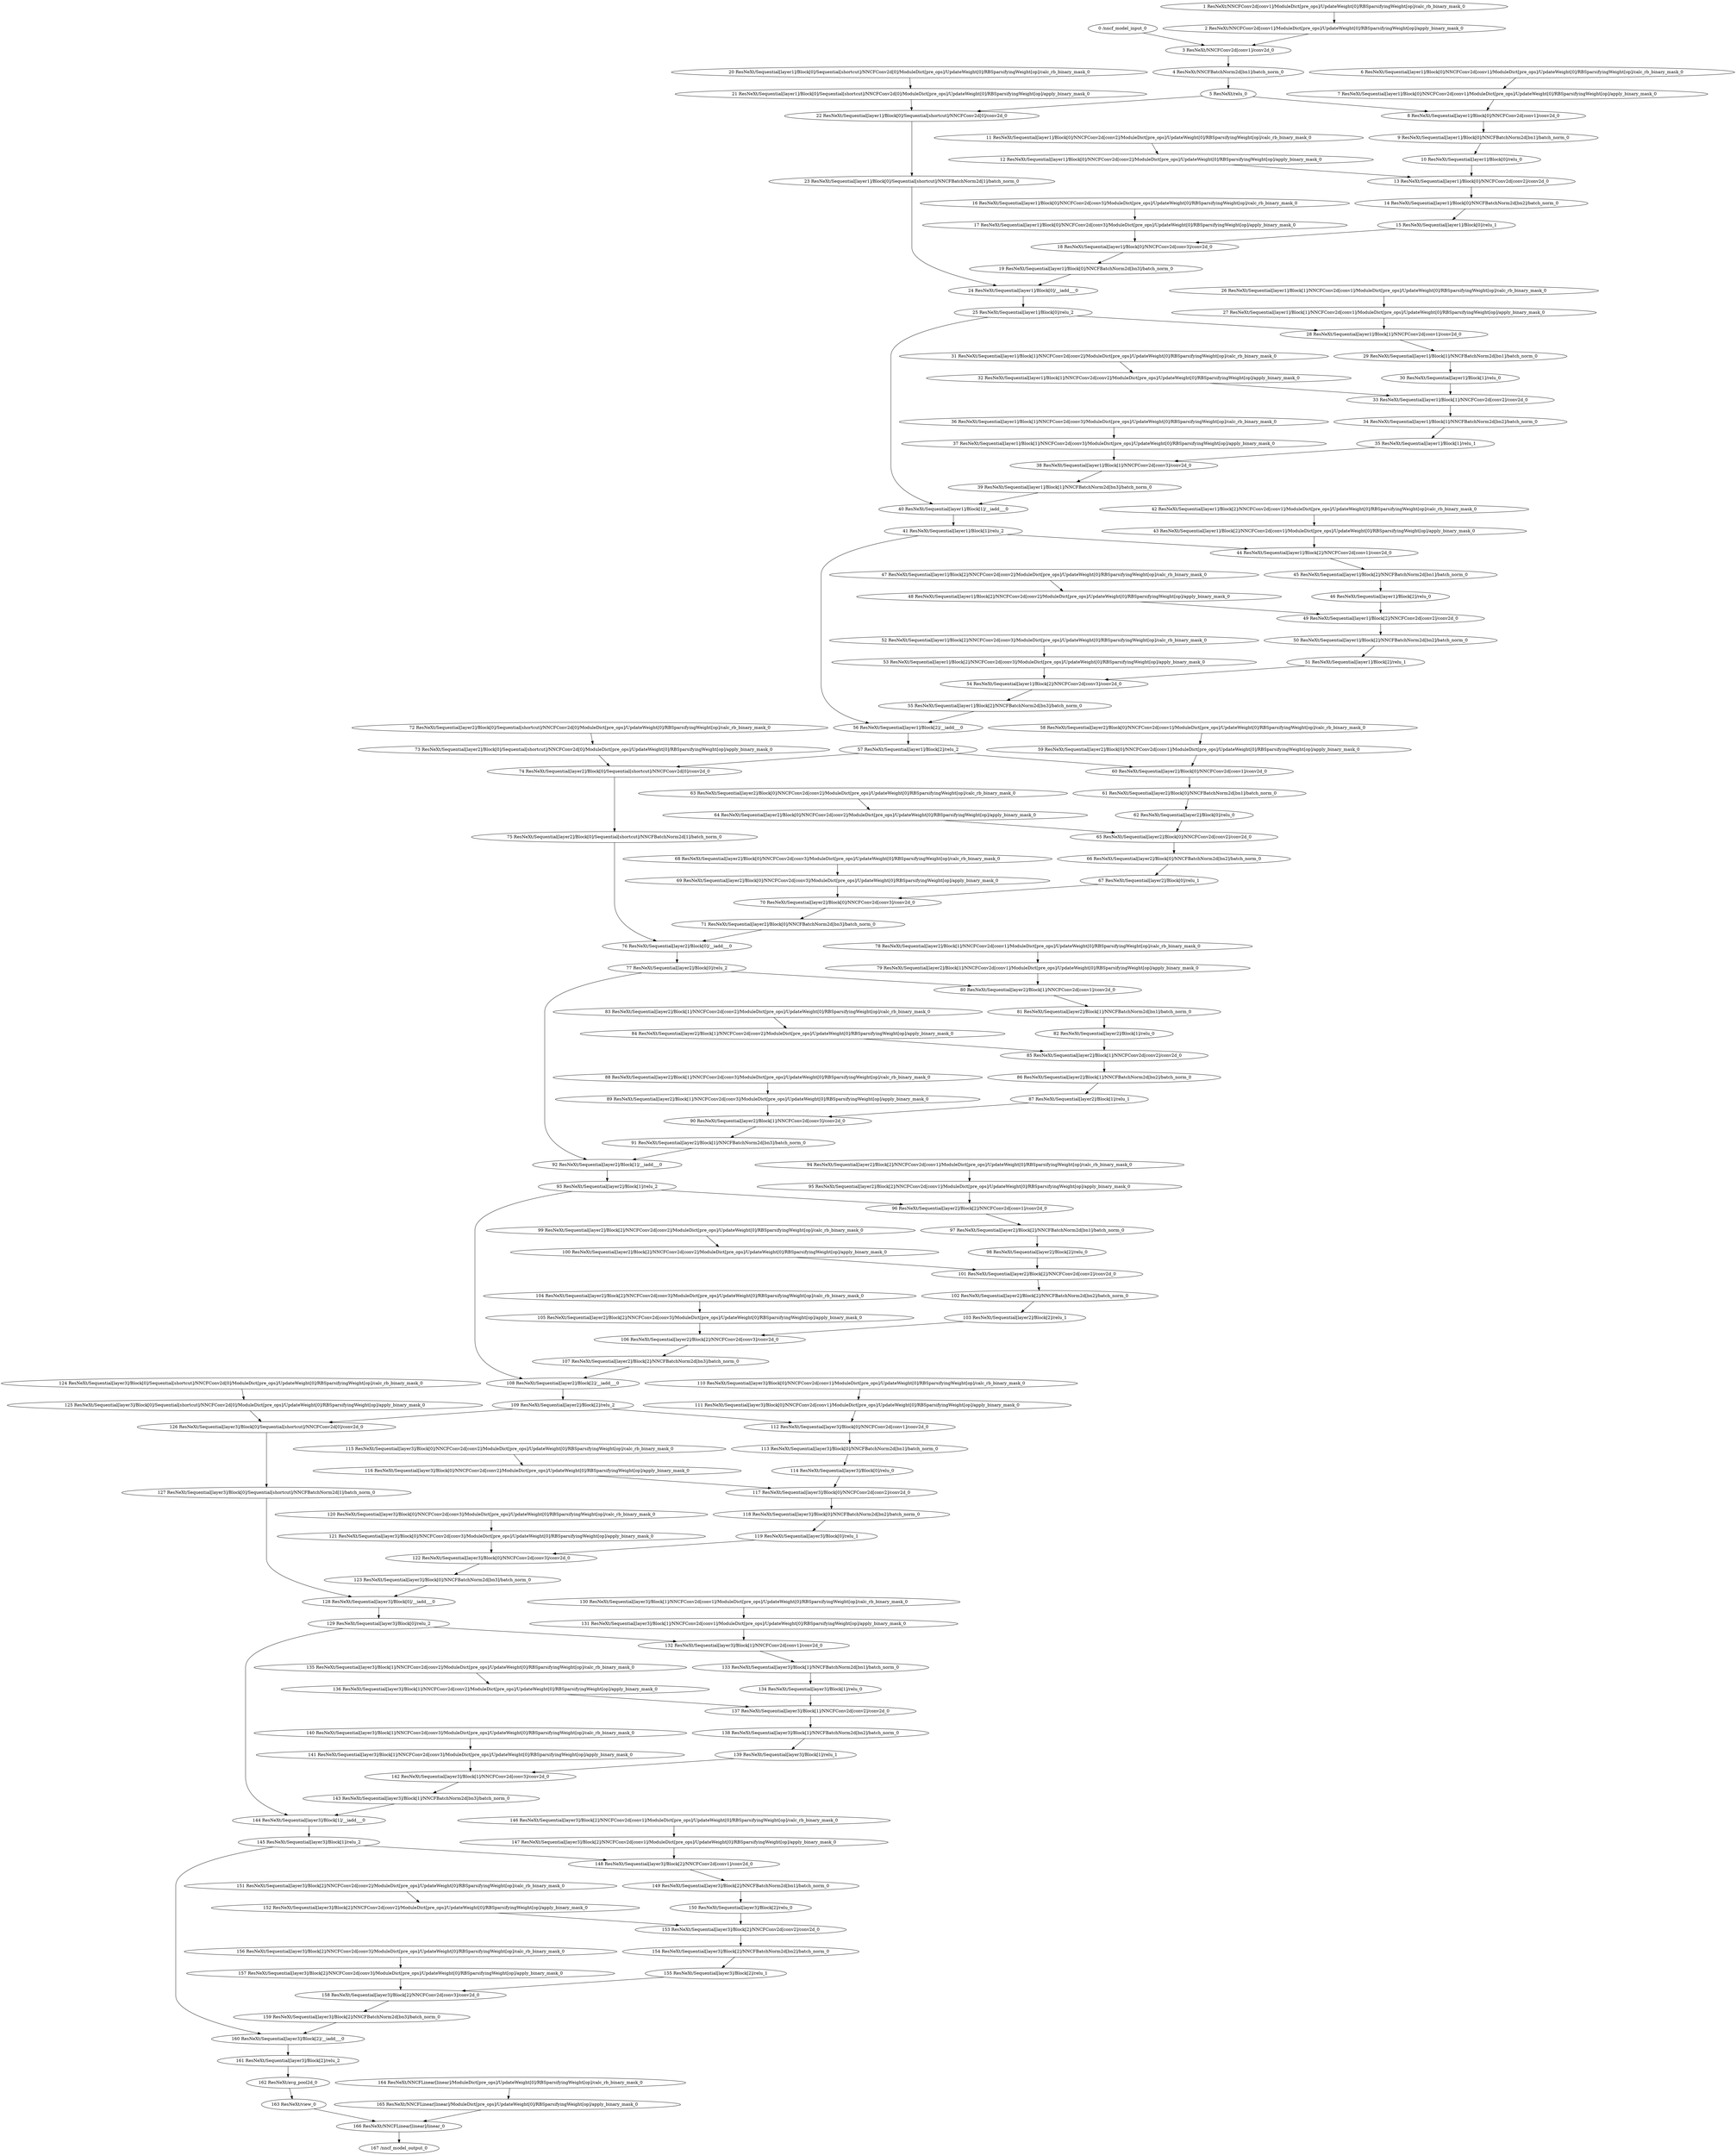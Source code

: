 strict digraph  {
"0 /nncf_model_input_0" [id=0, type=nncf_model_input];
"1 ResNeXt/NNCFConv2d[conv1]/ModuleDict[pre_ops]/UpdateWeight[0]/RBSparsifyingWeight[op]/calc_rb_binary_mask_0" [id=1, type=calc_rb_binary_mask];
"2 ResNeXt/NNCFConv2d[conv1]/ModuleDict[pre_ops]/UpdateWeight[0]/RBSparsifyingWeight[op]/apply_binary_mask_0" [id=2, type=apply_binary_mask];
"3 ResNeXt/NNCFConv2d[conv1]/conv2d_0" [id=3, type=conv2d];
"4 ResNeXt/NNCFBatchNorm2d[bn1]/batch_norm_0" [id=4, type=batch_norm];
"5 ResNeXt/relu_0" [id=5, type=relu];
"6 ResNeXt/Sequential[layer1]/Block[0]/NNCFConv2d[conv1]/ModuleDict[pre_ops]/UpdateWeight[0]/RBSparsifyingWeight[op]/calc_rb_binary_mask_0" [id=6, type=calc_rb_binary_mask];
"7 ResNeXt/Sequential[layer1]/Block[0]/NNCFConv2d[conv1]/ModuleDict[pre_ops]/UpdateWeight[0]/RBSparsifyingWeight[op]/apply_binary_mask_0" [id=7, type=apply_binary_mask];
"8 ResNeXt/Sequential[layer1]/Block[0]/NNCFConv2d[conv1]/conv2d_0" [id=8, type=conv2d];
"9 ResNeXt/Sequential[layer1]/Block[0]/NNCFBatchNorm2d[bn1]/batch_norm_0" [id=9, type=batch_norm];
"10 ResNeXt/Sequential[layer1]/Block[0]/relu_0" [id=10, type=relu];
"11 ResNeXt/Sequential[layer1]/Block[0]/NNCFConv2d[conv2]/ModuleDict[pre_ops]/UpdateWeight[0]/RBSparsifyingWeight[op]/calc_rb_binary_mask_0" [id=11, type=calc_rb_binary_mask];
"12 ResNeXt/Sequential[layer1]/Block[0]/NNCFConv2d[conv2]/ModuleDict[pre_ops]/UpdateWeight[0]/RBSparsifyingWeight[op]/apply_binary_mask_0" [id=12, type=apply_binary_mask];
"13 ResNeXt/Sequential[layer1]/Block[0]/NNCFConv2d[conv2]/conv2d_0" [id=13, type=conv2d];
"14 ResNeXt/Sequential[layer1]/Block[0]/NNCFBatchNorm2d[bn2]/batch_norm_0" [id=14, type=batch_norm];
"15 ResNeXt/Sequential[layer1]/Block[0]/relu_1" [id=15, type=relu];
"16 ResNeXt/Sequential[layer1]/Block[0]/NNCFConv2d[conv3]/ModuleDict[pre_ops]/UpdateWeight[0]/RBSparsifyingWeight[op]/calc_rb_binary_mask_0" [id=16, type=calc_rb_binary_mask];
"17 ResNeXt/Sequential[layer1]/Block[0]/NNCFConv2d[conv3]/ModuleDict[pre_ops]/UpdateWeight[0]/RBSparsifyingWeight[op]/apply_binary_mask_0" [id=17, type=apply_binary_mask];
"18 ResNeXt/Sequential[layer1]/Block[0]/NNCFConv2d[conv3]/conv2d_0" [id=18, type=conv2d];
"19 ResNeXt/Sequential[layer1]/Block[0]/NNCFBatchNorm2d[bn3]/batch_norm_0" [id=19, type=batch_norm];
"20 ResNeXt/Sequential[layer1]/Block[0]/Sequential[shortcut]/NNCFConv2d[0]/ModuleDict[pre_ops]/UpdateWeight[0]/RBSparsifyingWeight[op]/calc_rb_binary_mask_0" [id=20, type=calc_rb_binary_mask];
"21 ResNeXt/Sequential[layer1]/Block[0]/Sequential[shortcut]/NNCFConv2d[0]/ModuleDict[pre_ops]/UpdateWeight[0]/RBSparsifyingWeight[op]/apply_binary_mask_0" [id=21, type=apply_binary_mask];
"22 ResNeXt/Sequential[layer1]/Block[0]/Sequential[shortcut]/NNCFConv2d[0]/conv2d_0" [id=22, type=conv2d];
"23 ResNeXt/Sequential[layer1]/Block[0]/Sequential[shortcut]/NNCFBatchNorm2d[1]/batch_norm_0" [id=23, type=batch_norm];
"24 ResNeXt/Sequential[layer1]/Block[0]/__iadd___0" [id=24, type=__iadd__];
"25 ResNeXt/Sequential[layer1]/Block[0]/relu_2" [id=25, type=relu];
"26 ResNeXt/Sequential[layer1]/Block[1]/NNCFConv2d[conv1]/ModuleDict[pre_ops]/UpdateWeight[0]/RBSparsifyingWeight[op]/calc_rb_binary_mask_0" [id=26, type=calc_rb_binary_mask];
"27 ResNeXt/Sequential[layer1]/Block[1]/NNCFConv2d[conv1]/ModuleDict[pre_ops]/UpdateWeight[0]/RBSparsifyingWeight[op]/apply_binary_mask_0" [id=27, type=apply_binary_mask];
"28 ResNeXt/Sequential[layer1]/Block[1]/NNCFConv2d[conv1]/conv2d_0" [id=28, type=conv2d];
"29 ResNeXt/Sequential[layer1]/Block[1]/NNCFBatchNorm2d[bn1]/batch_norm_0" [id=29, type=batch_norm];
"30 ResNeXt/Sequential[layer1]/Block[1]/relu_0" [id=30, type=relu];
"31 ResNeXt/Sequential[layer1]/Block[1]/NNCFConv2d[conv2]/ModuleDict[pre_ops]/UpdateWeight[0]/RBSparsifyingWeight[op]/calc_rb_binary_mask_0" [id=31, type=calc_rb_binary_mask];
"32 ResNeXt/Sequential[layer1]/Block[1]/NNCFConv2d[conv2]/ModuleDict[pre_ops]/UpdateWeight[0]/RBSparsifyingWeight[op]/apply_binary_mask_0" [id=32, type=apply_binary_mask];
"33 ResNeXt/Sequential[layer1]/Block[1]/NNCFConv2d[conv2]/conv2d_0" [id=33, type=conv2d];
"34 ResNeXt/Sequential[layer1]/Block[1]/NNCFBatchNorm2d[bn2]/batch_norm_0" [id=34, type=batch_norm];
"35 ResNeXt/Sequential[layer1]/Block[1]/relu_1" [id=35, type=relu];
"36 ResNeXt/Sequential[layer1]/Block[1]/NNCFConv2d[conv3]/ModuleDict[pre_ops]/UpdateWeight[0]/RBSparsifyingWeight[op]/calc_rb_binary_mask_0" [id=36, type=calc_rb_binary_mask];
"37 ResNeXt/Sequential[layer1]/Block[1]/NNCFConv2d[conv3]/ModuleDict[pre_ops]/UpdateWeight[0]/RBSparsifyingWeight[op]/apply_binary_mask_0" [id=37, type=apply_binary_mask];
"38 ResNeXt/Sequential[layer1]/Block[1]/NNCFConv2d[conv3]/conv2d_0" [id=38, type=conv2d];
"39 ResNeXt/Sequential[layer1]/Block[1]/NNCFBatchNorm2d[bn3]/batch_norm_0" [id=39, type=batch_norm];
"40 ResNeXt/Sequential[layer1]/Block[1]/__iadd___0" [id=40, type=__iadd__];
"41 ResNeXt/Sequential[layer1]/Block[1]/relu_2" [id=41, type=relu];
"42 ResNeXt/Sequential[layer1]/Block[2]/NNCFConv2d[conv1]/ModuleDict[pre_ops]/UpdateWeight[0]/RBSparsifyingWeight[op]/calc_rb_binary_mask_0" [id=42, type=calc_rb_binary_mask];
"43 ResNeXt/Sequential[layer1]/Block[2]/NNCFConv2d[conv1]/ModuleDict[pre_ops]/UpdateWeight[0]/RBSparsifyingWeight[op]/apply_binary_mask_0" [id=43, type=apply_binary_mask];
"44 ResNeXt/Sequential[layer1]/Block[2]/NNCFConv2d[conv1]/conv2d_0" [id=44, type=conv2d];
"45 ResNeXt/Sequential[layer1]/Block[2]/NNCFBatchNorm2d[bn1]/batch_norm_0" [id=45, type=batch_norm];
"46 ResNeXt/Sequential[layer1]/Block[2]/relu_0" [id=46, type=relu];
"47 ResNeXt/Sequential[layer1]/Block[2]/NNCFConv2d[conv2]/ModuleDict[pre_ops]/UpdateWeight[0]/RBSparsifyingWeight[op]/calc_rb_binary_mask_0" [id=47, type=calc_rb_binary_mask];
"48 ResNeXt/Sequential[layer1]/Block[2]/NNCFConv2d[conv2]/ModuleDict[pre_ops]/UpdateWeight[0]/RBSparsifyingWeight[op]/apply_binary_mask_0" [id=48, type=apply_binary_mask];
"49 ResNeXt/Sequential[layer1]/Block[2]/NNCFConv2d[conv2]/conv2d_0" [id=49, type=conv2d];
"50 ResNeXt/Sequential[layer1]/Block[2]/NNCFBatchNorm2d[bn2]/batch_norm_0" [id=50, type=batch_norm];
"51 ResNeXt/Sequential[layer1]/Block[2]/relu_1" [id=51, type=relu];
"52 ResNeXt/Sequential[layer1]/Block[2]/NNCFConv2d[conv3]/ModuleDict[pre_ops]/UpdateWeight[0]/RBSparsifyingWeight[op]/calc_rb_binary_mask_0" [id=52, type=calc_rb_binary_mask];
"53 ResNeXt/Sequential[layer1]/Block[2]/NNCFConv2d[conv3]/ModuleDict[pre_ops]/UpdateWeight[0]/RBSparsifyingWeight[op]/apply_binary_mask_0" [id=53, type=apply_binary_mask];
"54 ResNeXt/Sequential[layer1]/Block[2]/NNCFConv2d[conv3]/conv2d_0" [id=54, type=conv2d];
"55 ResNeXt/Sequential[layer1]/Block[2]/NNCFBatchNorm2d[bn3]/batch_norm_0" [id=55, type=batch_norm];
"56 ResNeXt/Sequential[layer1]/Block[2]/__iadd___0" [id=56, type=__iadd__];
"57 ResNeXt/Sequential[layer1]/Block[2]/relu_2" [id=57, type=relu];
"58 ResNeXt/Sequential[layer2]/Block[0]/NNCFConv2d[conv1]/ModuleDict[pre_ops]/UpdateWeight[0]/RBSparsifyingWeight[op]/calc_rb_binary_mask_0" [id=58, type=calc_rb_binary_mask];
"59 ResNeXt/Sequential[layer2]/Block[0]/NNCFConv2d[conv1]/ModuleDict[pre_ops]/UpdateWeight[0]/RBSparsifyingWeight[op]/apply_binary_mask_0" [id=59, type=apply_binary_mask];
"60 ResNeXt/Sequential[layer2]/Block[0]/NNCFConv2d[conv1]/conv2d_0" [id=60, type=conv2d];
"61 ResNeXt/Sequential[layer2]/Block[0]/NNCFBatchNorm2d[bn1]/batch_norm_0" [id=61, type=batch_norm];
"62 ResNeXt/Sequential[layer2]/Block[0]/relu_0" [id=62, type=relu];
"63 ResNeXt/Sequential[layer2]/Block[0]/NNCFConv2d[conv2]/ModuleDict[pre_ops]/UpdateWeight[0]/RBSparsifyingWeight[op]/calc_rb_binary_mask_0" [id=63, type=calc_rb_binary_mask];
"64 ResNeXt/Sequential[layer2]/Block[0]/NNCFConv2d[conv2]/ModuleDict[pre_ops]/UpdateWeight[0]/RBSparsifyingWeight[op]/apply_binary_mask_0" [id=64, type=apply_binary_mask];
"65 ResNeXt/Sequential[layer2]/Block[0]/NNCFConv2d[conv2]/conv2d_0" [id=65, type=conv2d];
"66 ResNeXt/Sequential[layer2]/Block[0]/NNCFBatchNorm2d[bn2]/batch_norm_0" [id=66, type=batch_norm];
"67 ResNeXt/Sequential[layer2]/Block[0]/relu_1" [id=67, type=relu];
"68 ResNeXt/Sequential[layer2]/Block[0]/NNCFConv2d[conv3]/ModuleDict[pre_ops]/UpdateWeight[0]/RBSparsifyingWeight[op]/calc_rb_binary_mask_0" [id=68, type=calc_rb_binary_mask];
"69 ResNeXt/Sequential[layer2]/Block[0]/NNCFConv2d[conv3]/ModuleDict[pre_ops]/UpdateWeight[0]/RBSparsifyingWeight[op]/apply_binary_mask_0" [id=69, type=apply_binary_mask];
"70 ResNeXt/Sequential[layer2]/Block[0]/NNCFConv2d[conv3]/conv2d_0" [id=70, type=conv2d];
"71 ResNeXt/Sequential[layer2]/Block[0]/NNCFBatchNorm2d[bn3]/batch_norm_0" [id=71, type=batch_norm];
"72 ResNeXt/Sequential[layer2]/Block[0]/Sequential[shortcut]/NNCFConv2d[0]/ModuleDict[pre_ops]/UpdateWeight[0]/RBSparsifyingWeight[op]/calc_rb_binary_mask_0" [id=72, type=calc_rb_binary_mask];
"73 ResNeXt/Sequential[layer2]/Block[0]/Sequential[shortcut]/NNCFConv2d[0]/ModuleDict[pre_ops]/UpdateWeight[0]/RBSparsifyingWeight[op]/apply_binary_mask_0" [id=73, type=apply_binary_mask];
"74 ResNeXt/Sequential[layer2]/Block[0]/Sequential[shortcut]/NNCFConv2d[0]/conv2d_0" [id=74, type=conv2d];
"75 ResNeXt/Sequential[layer2]/Block[0]/Sequential[shortcut]/NNCFBatchNorm2d[1]/batch_norm_0" [id=75, type=batch_norm];
"76 ResNeXt/Sequential[layer2]/Block[0]/__iadd___0" [id=76, type=__iadd__];
"77 ResNeXt/Sequential[layer2]/Block[0]/relu_2" [id=77, type=relu];
"78 ResNeXt/Sequential[layer2]/Block[1]/NNCFConv2d[conv1]/ModuleDict[pre_ops]/UpdateWeight[0]/RBSparsifyingWeight[op]/calc_rb_binary_mask_0" [id=78, type=calc_rb_binary_mask];
"79 ResNeXt/Sequential[layer2]/Block[1]/NNCFConv2d[conv1]/ModuleDict[pre_ops]/UpdateWeight[0]/RBSparsifyingWeight[op]/apply_binary_mask_0" [id=79, type=apply_binary_mask];
"80 ResNeXt/Sequential[layer2]/Block[1]/NNCFConv2d[conv1]/conv2d_0" [id=80, type=conv2d];
"81 ResNeXt/Sequential[layer2]/Block[1]/NNCFBatchNorm2d[bn1]/batch_norm_0" [id=81, type=batch_norm];
"82 ResNeXt/Sequential[layer2]/Block[1]/relu_0" [id=82, type=relu];
"83 ResNeXt/Sequential[layer2]/Block[1]/NNCFConv2d[conv2]/ModuleDict[pre_ops]/UpdateWeight[0]/RBSparsifyingWeight[op]/calc_rb_binary_mask_0" [id=83, type=calc_rb_binary_mask];
"84 ResNeXt/Sequential[layer2]/Block[1]/NNCFConv2d[conv2]/ModuleDict[pre_ops]/UpdateWeight[0]/RBSparsifyingWeight[op]/apply_binary_mask_0" [id=84, type=apply_binary_mask];
"85 ResNeXt/Sequential[layer2]/Block[1]/NNCFConv2d[conv2]/conv2d_0" [id=85, type=conv2d];
"86 ResNeXt/Sequential[layer2]/Block[1]/NNCFBatchNorm2d[bn2]/batch_norm_0" [id=86, type=batch_norm];
"87 ResNeXt/Sequential[layer2]/Block[1]/relu_1" [id=87, type=relu];
"88 ResNeXt/Sequential[layer2]/Block[1]/NNCFConv2d[conv3]/ModuleDict[pre_ops]/UpdateWeight[0]/RBSparsifyingWeight[op]/calc_rb_binary_mask_0" [id=88, type=calc_rb_binary_mask];
"89 ResNeXt/Sequential[layer2]/Block[1]/NNCFConv2d[conv3]/ModuleDict[pre_ops]/UpdateWeight[0]/RBSparsifyingWeight[op]/apply_binary_mask_0" [id=89, type=apply_binary_mask];
"90 ResNeXt/Sequential[layer2]/Block[1]/NNCFConv2d[conv3]/conv2d_0" [id=90, type=conv2d];
"91 ResNeXt/Sequential[layer2]/Block[1]/NNCFBatchNorm2d[bn3]/batch_norm_0" [id=91, type=batch_norm];
"92 ResNeXt/Sequential[layer2]/Block[1]/__iadd___0" [id=92, type=__iadd__];
"93 ResNeXt/Sequential[layer2]/Block[1]/relu_2" [id=93, type=relu];
"94 ResNeXt/Sequential[layer2]/Block[2]/NNCFConv2d[conv1]/ModuleDict[pre_ops]/UpdateWeight[0]/RBSparsifyingWeight[op]/calc_rb_binary_mask_0" [id=94, type=calc_rb_binary_mask];
"95 ResNeXt/Sequential[layer2]/Block[2]/NNCFConv2d[conv1]/ModuleDict[pre_ops]/UpdateWeight[0]/RBSparsifyingWeight[op]/apply_binary_mask_0" [id=95, type=apply_binary_mask];
"96 ResNeXt/Sequential[layer2]/Block[2]/NNCFConv2d[conv1]/conv2d_0" [id=96, type=conv2d];
"97 ResNeXt/Sequential[layer2]/Block[2]/NNCFBatchNorm2d[bn1]/batch_norm_0" [id=97, type=batch_norm];
"98 ResNeXt/Sequential[layer2]/Block[2]/relu_0" [id=98, type=relu];
"99 ResNeXt/Sequential[layer2]/Block[2]/NNCFConv2d[conv2]/ModuleDict[pre_ops]/UpdateWeight[0]/RBSparsifyingWeight[op]/calc_rb_binary_mask_0" [id=99, type=calc_rb_binary_mask];
"100 ResNeXt/Sequential[layer2]/Block[2]/NNCFConv2d[conv2]/ModuleDict[pre_ops]/UpdateWeight[0]/RBSparsifyingWeight[op]/apply_binary_mask_0" [id=100, type=apply_binary_mask];
"101 ResNeXt/Sequential[layer2]/Block[2]/NNCFConv2d[conv2]/conv2d_0" [id=101, type=conv2d];
"102 ResNeXt/Sequential[layer2]/Block[2]/NNCFBatchNorm2d[bn2]/batch_norm_0" [id=102, type=batch_norm];
"103 ResNeXt/Sequential[layer2]/Block[2]/relu_1" [id=103, type=relu];
"104 ResNeXt/Sequential[layer2]/Block[2]/NNCFConv2d[conv3]/ModuleDict[pre_ops]/UpdateWeight[0]/RBSparsifyingWeight[op]/calc_rb_binary_mask_0" [id=104, type=calc_rb_binary_mask];
"105 ResNeXt/Sequential[layer2]/Block[2]/NNCFConv2d[conv3]/ModuleDict[pre_ops]/UpdateWeight[0]/RBSparsifyingWeight[op]/apply_binary_mask_0" [id=105, type=apply_binary_mask];
"106 ResNeXt/Sequential[layer2]/Block[2]/NNCFConv2d[conv3]/conv2d_0" [id=106, type=conv2d];
"107 ResNeXt/Sequential[layer2]/Block[2]/NNCFBatchNorm2d[bn3]/batch_norm_0" [id=107, type=batch_norm];
"108 ResNeXt/Sequential[layer2]/Block[2]/__iadd___0" [id=108, type=__iadd__];
"109 ResNeXt/Sequential[layer2]/Block[2]/relu_2" [id=109, type=relu];
"110 ResNeXt/Sequential[layer3]/Block[0]/NNCFConv2d[conv1]/ModuleDict[pre_ops]/UpdateWeight[0]/RBSparsifyingWeight[op]/calc_rb_binary_mask_0" [id=110, type=calc_rb_binary_mask];
"111 ResNeXt/Sequential[layer3]/Block[0]/NNCFConv2d[conv1]/ModuleDict[pre_ops]/UpdateWeight[0]/RBSparsifyingWeight[op]/apply_binary_mask_0" [id=111, type=apply_binary_mask];
"112 ResNeXt/Sequential[layer3]/Block[0]/NNCFConv2d[conv1]/conv2d_0" [id=112, type=conv2d];
"113 ResNeXt/Sequential[layer3]/Block[0]/NNCFBatchNorm2d[bn1]/batch_norm_0" [id=113, type=batch_norm];
"114 ResNeXt/Sequential[layer3]/Block[0]/relu_0" [id=114, type=relu];
"115 ResNeXt/Sequential[layer3]/Block[0]/NNCFConv2d[conv2]/ModuleDict[pre_ops]/UpdateWeight[0]/RBSparsifyingWeight[op]/calc_rb_binary_mask_0" [id=115, type=calc_rb_binary_mask];
"116 ResNeXt/Sequential[layer3]/Block[0]/NNCFConv2d[conv2]/ModuleDict[pre_ops]/UpdateWeight[0]/RBSparsifyingWeight[op]/apply_binary_mask_0" [id=116, type=apply_binary_mask];
"117 ResNeXt/Sequential[layer3]/Block[0]/NNCFConv2d[conv2]/conv2d_0" [id=117, type=conv2d];
"118 ResNeXt/Sequential[layer3]/Block[0]/NNCFBatchNorm2d[bn2]/batch_norm_0" [id=118, type=batch_norm];
"119 ResNeXt/Sequential[layer3]/Block[0]/relu_1" [id=119, type=relu];
"120 ResNeXt/Sequential[layer3]/Block[0]/NNCFConv2d[conv3]/ModuleDict[pre_ops]/UpdateWeight[0]/RBSparsifyingWeight[op]/calc_rb_binary_mask_0" [id=120, type=calc_rb_binary_mask];
"121 ResNeXt/Sequential[layer3]/Block[0]/NNCFConv2d[conv3]/ModuleDict[pre_ops]/UpdateWeight[0]/RBSparsifyingWeight[op]/apply_binary_mask_0" [id=121, type=apply_binary_mask];
"122 ResNeXt/Sequential[layer3]/Block[0]/NNCFConv2d[conv3]/conv2d_0" [id=122, type=conv2d];
"123 ResNeXt/Sequential[layer3]/Block[0]/NNCFBatchNorm2d[bn3]/batch_norm_0" [id=123, type=batch_norm];
"124 ResNeXt/Sequential[layer3]/Block[0]/Sequential[shortcut]/NNCFConv2d[0]/ModuleDict[pre_ops]/UpdateWeight[0]/RBSparsifyingWeight[op]/calc_rb_binary_mask_0" [id=124, type=calc_rb_binary_mask];
"125 ResNeXt/Sequential[layer3]/Block[0]/Sequential[shortcut]/NNCFConv2d[0]/ModuleDict[pre_ops]/UpdateWeight[0]/RBSparsifyingWeight[op]/apply_binary_mask_0" [id=125, type=apply_binary_mask];
"126 ResNeXt/Sequential[layer3]/Block[0]/Sequential[shortcut]/NNCFConv2d[0]/conv2d_0" [id=126, type=conv2d];
"127 ResNeXt/Sequential[layer3]/Block[0]/Sequential[shortcut]/NNCFBatchNorm2d[1]/batch_norm_0" [id=127, type=batch_norm];
"128 ResNeXt/Sequential[layer3]/Block[0]/__iadd___0" [id=128, type=__iadd__];
"129 ResNeXt/Sequential[layer3]/Block[0]/relu_2" [id=129, type=relu];
"130 ResNeXt/Sequential[layer3]/Block[1]/NNCFConv2d[conv1]/ModuleDict[pre_ops]/UpdateWeight[0]/RBSparsifyingWeight[op]/calc_rb_binary_mask_0" [id=130, type=calc_rb_binary_mask];
"131 ResNeXt/Sequential[layer3]/Block[1]/NNCFConv2d[conv1]/ModuleDict[pre_ops]/UpdateWeight[0]/RBSparsifyingWeight[op]/apply_binary_mask_0" [id=131, type=apply_binary_mask];
"132 ResNeXt/Sequential[layer3]/Block[1]/NNCFConv2d[conv1]/conv2d_0" [id=132, type=conv2d];
"133 ResNeXt/Sequential[layer3]/Block[1]/NNCFBatchNorm2d[bn1]/batch_norm_0" [id=133, type=batch_norm];
"134 ResNeXt/Sequential[layer3]/Block[1]/relu_0" [id=134, type=relu];
"135 ResNeXt/Sequential[layer3]/Block[1]/NNCFConv2d[conv2]/ModuleDict[pre_ops]/UpdateWeight[0]/RBSparsifyingWeight[op]/calc_rb_binary_mask_0" [id=135, type=calc_rb_binary_mask];
"136 ResNeXt/Sequential[layer3]/Block[1]/NNCFConv2d[conv2]/ModuleDict[pre_ops]/UpdateWeight[0]/RBSparsifyingWeight[op]/apply_binary_mask_0" [id=136, type=apply_binary_mask];
"137 ResNeXt/Sequential[layer3]/Block[1]/NNCFConv2d[conv2]/conv2d_0" [id=137, type=conv2d];
"138 ResNeXt/Sequential[layer3]/Block[1]/NNCFBatchNorm2d[bn2]/batch_norm_0" [id=138, type=batch_norm];
"139 ResNeXt/Sequential[layer3]/Block[1]/relu_1" [id=139, type=relu];
"140 ResNeXt/Sequential[layer3]/Block[1]/NNCFConv2d[conv3]/ModuleDict[pre_ops]/UpdateWeight[0]/RBSparsifyingWeight[op]/calc_rb_binary_mask_0" [id=140, type=calc_rb_binary_mask];
"141 ResNeXt/Sequential[layer3]/Block[1]/NNCFConv2d[conv3]/ModuleDict[pre_ops]/UpdateWeight[0]/RBSparsifyingWeight[op]/apply_binary_mask_0" [id=141, type=apply_binary_mask];
"142 ResNeXt/Sequential[layer3]/Block[1]/NNCFConv2d[conv3]/conv2d_0" [id=142, type=conv2d];
"143 ResNeXt/Sequential[layer3]/Block[1]/NNCFBatchNorm2d[bn3]/batch_norm_0" [id=143, type=batch_norm];
"144 ResNeXt/Sequential[layer3]/Block[1]/__iadd___0" [id=144, type=__iadd__];
"145 ResNeXt/Sequential[layer3]/Block[1]/relu_2" [id=145, type=relu];
"146 ResNeXt/Sequential[layer3]/Block[2]/NNCFConv2d[conv1]/ModuleDict[pre_ops]/UpdateWeight[0]/RBSparsifyingWeight[op]/calc_rb_binary_mask_0" [id=146, type=calc_rb_binary_mask];
"147 ResNeXt/Sequential[layer3]/Block[2]/NNCFConv2d[conv1]/ModuleDict[pre_ops]/UpdateWeight[0]/RBSparsifyingWeight[op]/apply_binary_mask_0" [id=147, type=apply_binary_mask];
"148 ResNeXt/Sequential[layer3]/Block[2]/NNCFConv2d[conv1]/conv2d_0" [id=148, type=conv2d];
"149 ResNeXt/Sequential[layer3]/Block[2]/NNCFBatchNorm2d[bn1]/batch_norm_0" [id=149, type=batch_norm];
"150 ResNeXt/Sequential[layer3]/Block[2]/relu_0" [id=150, type=relu];
"151 ResNeXt/Sequential[layer3]/Block[2]/NNCFConv2d[conv2]/ModuleDict[pre_ops]/UpdateWeight[0]/RBSparsifyingWeight[op]/calc_rb_binary_mask_0" [id=151, type=calc_rb_binary_mask];
"152 ResNeXt/Sequential[layer3]/Block[2]/NNCFConv2d[conv2]/ModuleDict[pre_ops]/UpdateWeight[0]/RBSparsifyingWeight[op]/apply_binary_mask_0" [id=152, type=apply_binary_mask];
"153 ResNeXt/Sequential[layer3]/Block[2]/NNCFConv2d[conv2]/conv2d_0" [id=153, type=conv2d];
"154 ResNeXt/Sequential[layer3]/Block[2]/NNCFBatchNorm2d[bn2]/batch_norm_0" [id=154, type=batch_norm];
"155 ResNeXt/Sequential[layer3]/Block[2]/relu_1" [id=155, type=relu];
"156 ResNeXt/Sequential[layer3]/Block[2]/NNCFConv2d[conv3]/ModuleDict[pre_ops]/UpdateWeight[0]/RBSparsifyingWeight[op]/calc_rb_binary_mask_0" [id=156, type=calc_rb_binary_mask];
"157 ResNeXt/Sequential[layer3]/Block[2]/NNCFConv2d[conv3]/ModuleDict[pre_ops]/UpdateWeight[0]/RBSparsifyingWeight[op]/apply_binary_mask_0" [id=157, type=apply_binary_mask];
"158 ResNeXt/Sequential[layer3]/Block[2]/NNCFConv2d[conv3]/conv2d_0" [id=158, type=conv2d];
"159 ResNeXt/Sequential[layer3]/Block[2]/NNCFBatchNorm2d[bn3]/batch_norm_0" [id=159, type=batch_norm];
"160 ResNeXt/Sequential[layer3]/Block[2]/__iadd___0" [id=160, type=__iadd__];
"161 ResNeXt/Sequential[layer3]/Block[2]/relu_2" [id=161, type=relu];
"162 ResNeXt/avg_pool2d_0" [id=162, type=avg_pool2d];
"163 ResNeXt/view_0" [id=163, type=view];
"164 ResNeXt/NNCFLinear[linear]/ModuleDict[pre_ops]/UpdateWeight[0]/RBSparsifyingWeight[op]/calc_rb_binary_mask_0" [id=164, type=calc_rb_binary_mask];
"165 ResNeXt/NNCFLinear[linear]/ModuleDict[pre_ops]/UpdateWeight[0]/RBSparsifyingWeight[op]/apply_binary_mask_0" [id=165, type=apply_binary_mask];
"166 ResNeXt/NNCFLinear[linear]/linear_0" [id=166, type=linear];
"167 /nncf_model_output_0" [id=167, type=nncf_model_output];
"0 /nncf_model_input_0" -> "3 ResNeXt/NNCFConv2d[conv1]/conv2d_0";
"1 ResNeXt/NNCFConv2d[conv1]/ModuleDict[pre_ops]/UpdateWeight[0]/RBSparsifyingWeight[op]/calc_rb_binary_mask_0" -> "2 ResNeXt/NNCFConv2d[conv1]/ModuleDict[pre_ops]/UpdateWeight[0]/RBSparsifyingWeight[op]/apply_binary_mask_0";
"2 ResNeXt/NNCFConv2d[conv1]/ModuleDict[pre_ops]/UpdateWeight[0]/RBSparsifyingWeight[op]/apply_binary_mask_0" -> "3 ResNeXt/NNCFConv2d[conv1]/conv2d_0";
"3 ResNeXt/NNCFConv2d[conv1]/conv2d_0" -> "4 ResNeXt/NNCFBatchNorm2d[bn1]/batch_norm_0";
"4 ResNeXt/NNCFBatchNorm2d[bn1]/batch_norm_0" -> "5 ResNeXt/relu_0";
"5 ResNeXt/relu_0" -> "8 ResNeXt/Sequential[layer1]/Block[0]/NNCFConv2d[conv1]/conv2d_0";
"5 ResNeXt/relu_0" -> "22 ResNeXt/Sequential[layer1]/Block[0]/Sequential[shortcut]/NNCFConv2d[0]/conv2d_0";
"6 ResNeXt/Sequential[layer1]/Block[0]/NNCFConv2d[conv1]/ModuleDict[pre_ops]/UpdateWeight[0]/RBSparsifyingWeight[op]/calc_rb_binary_mask_0" -> "7 ResNeXt/Sequential[layer1]/Block[0]/NNCFConv2d[conv1]/ModuleDict[pre_ops]/UpdateWeight[0]/RBSparsifyingWeight[op]/apply_binary_mask_0";
"7 ResNeXt/Sequential[layer1]/Block[0]/NNCFConv2d[conv1]/ModuleDict[pre_ops]/UpdateWeight[0]/RBSparsifyingWeight[op]/apply_binary_mask_0" -> "8 ResNeXt/Sequential[layer1]/Block[0]/NNCFConv2d[conv1]/conv2d_0";
"8 ResNeXt/Sequential[layer1]/Block[0]/NNCFConv2d[conv1]/conv2d_0" -> "9 ResNeXt/Sequential[layer1]/Block[0]/NNCFBatchNorm2d[bn1]/batch_norm_0";
"9 ResNeXt/Sequential[layer1]/Block[0]/NNCFBatchNorm2d[bn1]/batch_norm_0" -> "10 ResNeXt/Sequential[layer1]/Block[0]/relu_0";
"10 ResNeXt/Sequential[layer1]/Block[0]/relu_0" -> "13 ResNeXt/Sequential[layer1]/Block[0]/NNCFConv2d[conv2]/conv2d_0";
"11 ResNeXt/Sequential[layer1]/Block[0]/NNCFConv2d[conv2]/ModuleDict[pre_ops]/UpdateWeight[0]/RBSparsifyingWeight[op]/calc_rb_binary_mask_0" -> "12 ResNeXt/Sequential[layer1]/Block[0]/NNCFConv2d[conv2]/ModuleDict[pre_ops]/UpdateWeight[0]/RBSparsifyingWeight[op]/apply_binary_mask_0";
"12 ResNeXt/Sequential[layer1]/Block[0]/NNCFConv2d[conv2]/ModuleDict[pre_ops]/UpdateWeight[0]/RBSparsifyingWeight[op]/apply_binary_mask_0" -> "13 ResNeXt/Sequential[layer1]/Block[0]/NNCFConv2d[conv2]/conv2d_0";
"13 ResNeXt/Sequential[layer1]/Block[0]/NNCFConv2d[conv2]/conv2d_0" -> "14 ResNeXt/Sequential[layer1]/Block[0]/NNCFBatchNorm2d[bn2]/batch_norm_0";
"14 ResNeXt/Sequential[layer1]/Block[0]/NNCFBatchNorm2d[bn2]/batch_norm_0" -> "15 ResNeXt/Sequential[layer1]/Block[0]/relu_1";
"15 ResNeXt/Sequential[layer1]/Block[0]/relu_1" -> "18 ResNeXt/Sequential[layer1]/Block[0]/NNCFConv2d[conv3]/conv2d_0";
"16 ResNeXt/Sequential[layer1]/Block[0]/NNCFConv2d[conv3]/ModuleDict[pre_ops]/UpdateWeight[0]/RBSparsifyingWeight[op]/calc_rb_binary_mask_0" -> "17 ResNeXt/Sequential[layer1]/Block[0]/NNCFConv2d[conv3]/ModuleDict[pre_ops]/UpdateWeight[0]/RBSparsifyingWeight[op]/apply_binary_mask_0";
"17 ResNeXt/Sequential[layer1]/Block[0]/NNCFConv2d[conv3]/ModuleDict[pre_ops]/UpdateWeight[0]/RBSparsifyingWeight[op]/apply_binary_mask_0" -> "18 ResNeXt/Sequential[layer1]/Block[0]/NNCFConv2d[conv3]/conv2d_0";
"18 ResNeXt/Sequential[layer1]/Block[0]/NNCFConv2d[conv3]/conv2d_0" -> "19 ResNeXt/Sequential[layer1]/Block[0]/NNCFBatchNorm2d[bn3]/batch_norm_0";
"19 ResNeXt/Sequential[layer1]/Block[0]/NNCFBatchNorm2d[bn3]/batch_norm_0" -> "24 ResNeXt/Sequential[layer1]/Block[0]/__iadd___0";
"20 ResNeXt/Sequential[layer1]/Block[0]/Sequential[shortcut]/NNCFConv2d[0]/ModuleDict[pre_ops]/UpdateWeight[0]/RBSparsifyingWeight[op]/calc_rb_binary_mask_0" -> "21 ResNeXt/Sequential[layer1]/Block[0]/Sequential[shortcut]/NNCFConv2d[0]/ModuleDict[pre_ops]/UpdateWeight[0]/RBSparsifyingWeight[op]/apply_binary_mask_0";
"21 ResNeXt/Sequential[layer1]/Block[0]/Sequential[shortcut]/NNCFConv2d[0]/ModuleDict[pre_ops]/UpdateWeight[0]/RBSparsifyingWeight[op]/apply_binary_mask_0" -> "22 ResNeXt/Sequential[layer1]/Block[0]/Sequential[shortcut]/NNCFConv2d[0]/conv2d_0";
"22 ResNeXt/Sequential[layer1]/Block[0]/Sequential[shortcut]/NNCFConv2d[0]/conv2d_0" -> "23 ResNeXt/Sequential[layer1]/Block[0]/Sequential[shortcut]/NNCFBatchNorm2d[1]/batch_norm_0";
"23 ResNeXt/Sequential[layer1]/Block[0]/Sequential[shortcut]/NNCFBatchNorm2d[1]/batch_norm_0" -> "24 ResNeXt/Sequential[layer1]/Block[0]/__iadd___0";
"24 ResNeXt/Sequential[layer1]/Block[0]/__iadd___0" -> "25 ResNeXt/Sequential[layer1]/Block[0]/relu_2";
"25 ResNeXt/Sequential[layer1]/Block[0]/relu_2" -> "28 ResNeXt/Sequential[layer1]/Block[1]/NNCFConv2d[conv1]/conv2d_0";
"25 ResNeXt/Sequential[layer1]/Block[0]/relu_2" -> "40 ResNeXt/Sequential[layer1]/Block[1]/__iadd___0";
"26 ResNeXt/Sequential[layer1]/Block[1]/NNCFConv2d[conv1]/ModuleDict[pre_ops]/UpdateWeight[0]/RBSparsifyingWeight[op]/calc_rb_binary_mask_0" -> "27 ResNeXt/Sequential[layer1]/Block[1]/NNCFConv2d[conv1]/ModuleDict[pre_ops]/UpdateWeight[0]/RBSparsifyingWeight[op]/apply_binary_mask_0";
"27 ResNeXt/Sequential[layer1]/Block[1]/NNCFConv2d[conv1]/ModuleDict[pre_ops]/UpdateWeight[0]/RBSparsifyingWeight[op]/apply_binary_mask_0" -> "28 ResNeXt/Sequential[layer1]/Block[1]/NNCFConv2d[conv1]/conv2d_0";
"28 ResNeXt/Sequential[layer1]/Block[1]/NNCFConv2d[conv1]/conv2d_0" -> "29 ResNeXt/Sequential[layer1]/Block[1]/NNCFBatchNorm2d[bn1]/batch_norm_0";
"29 ResNeXt/Sequential[layer1]/Block[1]/NNCFBatchNorm2d[bn1]/batch_norm_0" -> "30 ResNeXt/Sequential[layer1]/Block[1]/relu_0";
"30 ResNeXt/Sequential[layer1]/Block[1]/relu_0" -> "33 ResNeXt/Sequential[layer1]/Block[1]/NNCFConv2d[conv2]/conv2d_0";
"31 ResNeXt/Sequential[layer1]/Block[1]/NNCFConv2d[conv2]/ModuleDict[pre_ops]/UpdateWeight[0]/RBSparsifyingWeight[op]/calc_rb_binary_mask_0" -> "32 ResNeXt/Sequential[layer1]/Block[1]/NNCFConv2d[conv2]/ModuleDict[pre_ops]/UpdateWeight[0]/RBSparsifyingWeight[op]/apply_binary_mask_0";
"32 ResNeXt/Sequential[layer1]/Block[1]/NNCFConv2d[conv2]/ModuleDict[pre_ops]/UpdateWeight[0]/RBSparsifyingWeight[op]/apply_binary_mask_0" -> "33 ResNeXt/Sequential[layer1]/Block[1]/NNCFConv2d[conv2]/conv2d_0";
"33 ResNeXt/Sequential[layer1]/Block[1]/NNCFConv2d[conv2]/conv2d_0" -> "34 ResNeXt/Sequential[layer1]/Block[1]/NNCFBatchNorm2d[bn2]/batch_norm_0";
"34 ResNeXt/Sequential[layer1]/Block[1]/NNCFBatchNorm2d[bn2]/batch_norm_0" -> "35 ResNeXt/Sequential[layer1]/Block[1]/relu_1";
"35 ResNeXt/Sequential[layer1]/Block[1]/relu_1" -> "38 ResNeXt/Sequential[layer1]/Block[1]/NNCFConv2d[conv3]/conv2d_0";
"36 ResNeXt/Sequential[layer1]/Block[1]/NNCFConv2d[conv3]/ModuleDict[pre_ops]/UpdateWeight[0]/RBSparsifyingWeight[op]/calc_rb_binary_mask_0" -> "37 ResNeXt/Sequential[layer1]/Block[1]/NNCFConv2d[conv3]/ModuleDict[pre_ops]/UpdateWeight[0]/RBSparsifyingWeight[op]/apply_binary_mask_0";
"37 ResNeXt/Sequential[layer1]/Block[1]/NNCFConv2d[conv3]/ModuleDict[pre_ops]/UpdateWeight[0]/RBSparsifyingWeight[op]/apply_binary_mask_0" -> "38 ResNeXt/Sequential[layer1]/Block[1]/NNCFConv2d[conv3]/conv2d_0";
"38 ResNeXt/Sequential[layer1]/Block[1]/NNCFConv2d[conv3]/conv2d_0" -> "39 ResNeXt/Sequential[layer1]/Block[1]/NNCFBatchNorm2d[bn3]/batch_norm_0";
"39 ResNeXt/Sequential[layer1]/Block[1]/NNCFBatchNorm2d[bn3]/batch_norm_0" -> "40 ResNeXt/Sequential[layer1]/Block[1]/__iadd___0";
"40 ResNeXt/Sequential[layer1]/Block[1]/__iadd___0" -> "41 ResNeXt/Sequential[layer1]/Block[1]/relu_2";
"41 ResNeXt/Sequential[layer1]/Block[1]/relu_2" -> "44 ResNeXt/Sequential[layer1]/Block[2]/NNCFConv2d[conv1]/conv2d_0";
"41 ResNeXt/Sequential[layer1]/Block[1]/relu_2" -> "56 ResNeXt/Sequential[layer1]/Block[2]/__iadd___0";
"42 ResNeXt/Sequential[layer1]/Block[2]/NNCFConv2d[conv1]/ModuleDict[pre_ops]/UpdateWeight[0]/RBSparsifyingWeight[op]/calc_rb_binary_mask_0" -> "43 ResNeXt/Sequential[layer1]/Block[2]/NNCFConv2d[conv1]/ModuleDict[pre_ops]/UpdateWeight[0]/RBSparsifyingWeight[op]/apply_binary_mask_0";
"43 ResNeXt/Sequential[layer1]/Block[2]/NNCFConv2d[conv1]/ModuleDict[pre_ops]/UpdateWeight[0]/RBSparsifyingWeight[op]/apply_binary_mask_0" -> "44 ResNeXt/Sequential[layer1]/Block[2]/NNCFConv2d[conv1]/conv2d_0";
"44 ResNeXt/Sequential[layer1]/Block[2]/NNCFConv2d[conv1]/conv2d_0" -> "45 ResNeXt/Sequential[layer1]/Block[2]/NNCFBatchNorm2d[bn1]/batch_norm_0";
"45 ResNeXt/Sequential[layer1]/Block[2]/NNCFBatchNorm2d[bn1]/batch_norm_0" -> "46 ResNeXt/Sequential[layer1]/Block[2]/relu_0";
"46 ResNeXt/Sequential[layer1]/Block[2]/relu_0" -> "49 ResNeXt/Sequential[layer1]/Block[2]/NNCFConv2d[conv2]/conv2d_0";
"47 ResNeXt/Sequential[layer1]/Block[2]/NNCFConv2d[conv2]/ModuleDict[pre_ops]/UpdateWeight[0]/RBSparsifyingWeight[op]/calc_rb_binary_mask_0" -> "48 ResNeXt/Sequential[layer1]/Block[2]/NNCFConv2d[conv2]/ModuleDict[pre_ops]/UpdateWeight[0]/RBSparsifyingWeight[op]/apply_binary_mask_0";
"48 ResNeXt/Sequential[layer1]/Block[2]/NNCFConv2d[conv2]/ModuleDict[pre_ops]/UpdateWeight[0]/RBSparsifyingWeight[op]/apply_binary_mask_0" -> "49 ResNeXt/Sequential[layer1]/Block[2]/NNCFConv2d[conv2]/conv2d_0";
"49 ResNeXt/Sequential[layer1]/Block[2]/NNCFConv2d[conv2]/conv2d_0" -> "50 ResNeXt/Sequential[layer1]/Block[2]/NNCFBatchNorm2d[bn2]/batch_norm_0";
"50 ResNeXt/Sequential[layer1]/Block[2]/NNCFBatchNorm2d[bn2]/batch_norm_0" -> "51 ResNeXt/Sequential[layer1]/Block[2]/relu_1";
"51 ResNeXt/Sequential[layer1]/Block[2]/relu_1" -> "54 ResNeXt/Sequential[layer1]/Block[2]/NNCFConv2d[conv3]/conv2d_0";
"52 ResNeXt/Sequential[layer1]/Block[2]/NNCFConv2d[conv3]/ModuleDict[pre_ops]/UpdateWeight[0]/RBSparsifyingWeight[op]/calc_rb_binary_mask_0" -> "53 ResNeXt/Sequential[layer1]/Block[2]/NNCFConv2d[conv3]/ModuleDict[pre_ops]/UpdateWeight[0]/RBSparsifyingWeight[op]/apply_binary_mask_0";
"53 ResNeXt/Sequential[layer1]/Block[2]/NNCFConv2d[conv3]/ModuleDict[pre_ops]/UpdateWeight[0]/RBSparsifyingWeight[op]/apply_binary_mask_0" -> "54 ResNeXt/Sequential[layer1]/Block[2]/NNCFConv2d[conv3]/conv2d_0";
"54 ResNeXt/Sequential[layer1]/Block[2]/NNCFConv2d[conv3]/conv2d_0" -> "55 ResNeXt/Sequential[layer1]/Block[2]/NNCFBatchNorm2d[bn3]/batch_norm_0";
"55 ResNeXt/Sequential[layer1]/Block[2]/NNCFBatchNorm2d[bn3]/batch_norm_0" -> "56 ResNeXt/Sequential[layer1]/Block[2]/__iadd___0";
"56 ResNeXt/Sequential[layer1]/Block[2]/__iadd___0" -> "57 ResNeXt/Sequential[layer1]/Block[2]/relu_2";
"57 ResNeXt/Sequential[layer1]/Block[2]/relu_2" -> "60 ResNeXt/Sequential[layer2]/Block[0]/NNCFConv2d[conv1]/conv2d_0";
"57 ResNeXt/Sequential[layer1]/Block[2]/relu_2" -> "74 ResNeXt/Sequential[layer2]/Block[0]/Sequential[shortcut]/NNCFConv2d[0]/conv2d_0";
"58 ResNeXt/Sequential[layer2]/Block[0]/NNCFConv2d[conv1]/ModuleDict[pre_ops]/UpdateWeight[0]/RBSparsifyingWeight[op]/calc_rb_binary_mask_0" -> "59 ResNeXt/Sequential[layer2]/Block[0]/NNCFConv2d[conv1]/ModuleDict[pre_ops]/UpdateWeight[0]/RBSparsifyingWeight[op]/apply_binary_mask_0";
"59 ResNeXt/Sequential[layer2]/Block[0]/NNCFConv2d[conv1]/ModuleDict[pre_ops]/UpdateWeight[0]/RBSparsifyingWeight[op]/apply_binary_mask_0" -> "60 ResNeXt/Sequential[layer2]/Block[0]/NNCFConv2d[conv1]/conv2d_0";
"60 ResNeXt/Sequential[layer2]/Block[0]/NNCFConv2d[conv1]/conv2d_0" -> "61 ResNeXt/Sequential[layer2]/Block[0]/NNCFBatchNorm2d[bn1]/batch_norm_0";
"61 ResNeXt/Sequential[layer2]/Block[0]/NNCFBatchNorm2d[bn1]/batch_norm_0" -> "62 ResNeXt/Sequential[layer2]/Block[0]/relu_0";
"62 ResNeXt/Sequential[layer2]/Block[0]/relu_0" -> "65 ResNeXt/Sequential[layer2]/Block[0]/NNCFConv2d[conv2]/conv2d_0";
"63 ResNeXt/Sequential[layer2]/Block[0]/NNCFConv2d[conv2]/ModuleDict[pre_ops]/UpdateWeight[0]/RBSparsifyingWeight[op]/calc_rb_binary_mask_0" -> "64 ResNeXt/Sequential[layer2]/Block[0]/NNCFConv2d[conv2]/ModuleDict[pre_ops]/UpdateWeight[0]/RBSparsifyingWeight[op]/apply_binary_mask_0";
"64 ResNeXt/Sequential[layer2]/Block[0]/NNCFConv2d[conv2]/ModuleDict[pre_ops]/UpdateWeight[0]/RBSparsifyingWeight[op]/apply_binary_mask_0" -> "65 ResNeXt/Sequential[layer2]/Block[0]/NNCFConv2d[conv2]/conv2d_0";
"65 ResNeXt/Sequential[layer2]/Block[0]/NNCFConv2d[conv2]/conv2d_0" -> "66 ResNeXt/Sequential[layer2]/Block[0]/NNCFBatchNorm2d[bn2]/batch_norm_0";
"66 ResNeXt/Sequential[layer2]/Block[0]/NNCFBatchNorm2d[bn2]/batch_norm_0" -> "67 ResNeXt/Sequential[layer2]/Block[0]/relu_1";
"67 ResNeXt/Sequential[layer2]/Block[0]/relu_1" -> "70 ResNeXt/Sequential[layer2]/Block[0]/NNCFConv2d[conv3]/conv2d_0";
"68 ResNeXt/Sequential[layer2]/Block[0]/NNCFConv2d[conv3]/ModuleDict[pre_ops]/UpdateWeight[0]/RBSparsifyingWeight[op]/calc_rb_binary_mask_0" -> "69 ResNeXt/Sequential[layer2]/Block[0]/NNCFConv2d[conv3]/ModuleDict[pre_ops]/UpdateWeight[0]/RBSparsifyingWeight[op]/apply_binary_mask_0";
"69 ResNeXt/Sequential[layer2]/Block[0]/NNCFConv2d[conv3]/ModuleDict[pre_ops]/UpdateWeight[0]/RBSparsifyingWeight[op]/apply_binary_mask_0" -> "70 ResNeXt/Sequential[layer2]/Block[0]/NNCFConv2d[conv3]/conv2d_0";
"70 ResNeXt/Sequential[layer2]/Block[0]/NNCFConv2d[conv3]/conv2d_0" -> "71 ResNeXt/Sequential[layer2]/Block[0]/NNCFBatchNorm2d[bn3]/batch_norm_0";
"71 ResNeXt/Sequential[layer2]/Block[0]/NNCFBatchNorm2d[bn3]/batch_norm_0" -> "76 ResNeXt/Sequential[layer2]/Block[0]/__iadd___0";
"72 ResNeXt/Sequential[layer2]/Block[0]/Sequential[shortcut]/NNCFConv2d[0]/ModuleDict[pre_ops]/UpdateWeight[0]/RBSparsifyingWeight[op]/calc_rb_binary_mask_0" -> "73 ResNeXt/Sequential[layer2]/Block[0]/Sequential[shortcut]/NNCFConv2d[0]/ModuleDict[pre_ops]/UpdateWeight[0]/RBSparsifyingWeight[op]/apply_binary_mask_0";
"73 ResNeXt/Sequential[layer2]/Block[0]/Sequential[shortcut]/NNCFConv2d[0]/ModuleDict[pre_ops]/UpdateWeight[0]/RBSparsifyingWeight[op]/apply_binary_mask_0" -> "74 ResNeXt/Sequential[layer2]/Block[0]/Sequential[shortcut]/NNCFConv2d[0]/conv2d_0";
"74 ResNeXt/Sequential[layer2]/Block[0]/Sequential[shortcut]/NNCFConv2d[0]/conv2d_0" -> "75 ResNeXt/Sequential[layer2]/Block[0]/Sequential[shortcut]/NNCFBatchNorm2d[1]/batch_norm_0";
"75 ResNeXt/Sequential[layer2]/Block[0]/Sequential[shortcut]/NNCFBatchNorm2d[1]/batch_norm_0" -> "76 ResNeXt/Sequential[layer2]/Block[0]/__iadd___0";
"76 ResNeXt/Sequential[layer2]/Block[0]/__iadd___0" -> "77 ResNeXt/Sequential[layer2]/Block[0]/relu_2";
"77 ResNeXt/Sequential[layer2]/Block[0]/relu_2" -> "80 ResNeXt/Sequential[layer2]/Block[1]/NNCFConv2d[conv1]/conv2d_0";
"77 ResNeXt/Sequential[layer2]/Block[0]/relu_2" -> "92 ResNeXt/Sequential[layer2]/Block[1]/__iadd___0";
"78 ResNeXt/Sequential[layer2]/Block[1]/NNCFConv2d[conv1]/ModuleDict[pre_ops]/UpdateWeight[0]/RBSparsifyingWeight[op]/calc_rb_binary_mask_0" -> "79 ResNeXt/Sequential[layer2]/Block[1]/NNCFConv2d[conv1]/ModuleDict[pre_ops]/UpdateWeight[0]/RBSparsifyingWeight[op]/apply_binary_mask_0";
"79 ResNeXt/Sequential[layer2]/Block[1]/NNCFConv2d[conv1]/ModuleDict[pre_ops]/UpdateWeight[0]/RBSparsifyingWeight[op]/apply_binary_mask_0" -> "80 ResNeXt/Sequential[layer2]/Block[1]/NNCFConv2d[conv1]/conv2d_0";
"80 ResNeXt/Sequential[layer2]/Block[1]/NNCFConv2d[conv1]/conv2d_0" -> "81 ResNeXt/Sequential[layer2]/Block[1]/NNCFBatchNorm2d[bn1]/batch_norm_0";
"81 ResNeXt/Sequential[layer2]/Block[1]/NNCFBatchNorm2d[bn1]/batch_norm_0" -> "82 ResNeXt/Sequential[layer2]/Block[1]/relu_0";
"82 ResNeXt/Sequential[layer2]/Block[1]/relu_0" -> "85 ResNeXt/Sequential[layer2]/Block[1]/NNCFConv2d[conv2]/conv2d_0";
"83 ResNeXt/Sequential[layer2]/Block[1]/NNCFConv2d[conv2]/ModuleDict[pre_ops]/UpdateWeight[0]/RBSparsifyingWeight[op]/calc_rb_binary_mask_0" -> "84 ResNeXt/Sequential[layer2]/Block[1]/NNCFConv2d[conv2]/ModuleDict[pre_ops]/UpdateWeight[0]/RBSparsifyingWeight[op]/apply_binary_mask_0";
"84 ResNeXt/Sequential[layer2]/Block[1]/NNCFConv2d[conv2]/ModuleDict[pre_ops]/UpdateWeight[0]/RBSparsifyingWeight[op]/apply_binary_mask_0" -> "85 ResNeXt/Sequential[layer2]/Block[1]/NNCFConv2d[conv2]/conv2d_0";
"85 ResNeXt/Sequential[layer2]/Block[1]/NNCFConv2d[conv2]/conv2d_0" -> "86 ResNeXt/Sequential[layer2]/Block[1]/NNCFBatchNorm2d[bn2]/batch_norm_0";
"86 ResNeXt/Sequential[layer2]/Block[1]/NNCFBatchNorm2d[bn2]/batch_norm_0" -> "87 ResNeXt/Sequential[layer2]/Block[1]/relu_1";
"87 ResNeXt/Sequential[layer2]/Block[1]/relu_1" -> "90 ResNeXt/Sequential[layer2]/Block[1]/NNCFConv2d[conv3]/conv2d_0";
"88 ResNeXt/Sequential[layer2]/Block[1]/NNCFConv2d[conv3]/ModuleDict[pre_ops]/UpdateWeight[0]/RBSparsifyingWeight[op]/calc_rb_binary_mask_0" -> "89 ResNeXt/Sequential[layer2]/Block[1]/NNCFConv2d[conv3]/ModuleDict[pre_ops]/UpdateWeight[0]/RBSparsifyingWeight[op]/apply_binary_mask_0";
"89 ResNeXt/Sequential[layer2]/Block[1]/NNCFConv2d[conv3]/ModuleDict[pre_ops]/UpdateWeight[0]/RBSparsifyingWeight[op]/apply_binary_mask_0" -> "90 ResNeXt/Sequential[layer2]/Block[1]/NNCFConv2d[conv3]/conv2d_0";
"90 ResNeXt/Sequential[layer2]/Block[1]/NNCFConv2d[conv3]/conv2d_0" -> "91 ResNeXt/Sequential[layer2]/Block[1]/NNCFBatchNorm2d[bn3]/batch_norm_0";
"91 ResNeXt/Sequential[layer2]/Block[1]/NNCFBatchNorm2d[bn3]/batch_norm_0" -> "92 ResNeXt/Sequential[layer2]/Block[1]/__iadd___0";
"92 ResNeXt/Sequential[layer2]/Block[1]/__iadd___0" -> "93 ResNeXt/Sequential[layer2]/Block[1]/relu_2";
"93 ResNeXt/Sequential[layer2]/Block[1]/relu_2" -> "96 ResNeXt/Sequential[layer2]/Block[2]/NNCFConv2d[conv1]/conv2d_0";
"93 ResNeXt/Sequential[layer2]/Block[1]/relu_2" -> "108 ResNeXt/Sequential[layer2]/Block[2]/__iadd___0";
"94 ResNeXt/Sequential[layer2]/Block[2]/NNCFConv2d[conv1]/ModuleDict[pre_ops]/UpdateWeight[0]/RBSparsifyingWeight[op]/calc_rb_binary_mask_0" -> "95 ResNeXt/Sequential[layer2]/Block[2]/NNCFConv2d[conv1]/ModuleDict[pre_ops]/UpdateWeight[0]/RBSparsifyingWeight[op]/apply_binary_mask_0";
"95 ResNeXt/Sequential[layer2]/Block[2]/NNCFConv2d[conv1]/ModuleDict[pre_ops]/UpdateWeight[0]/RBSparsifyingWeight[op]/apply_binary_mask_0" -> "96 ResNeXt/Sequential[layer2]/Block[2]/NNCFConv2d[conv1]/conv2d_0";
"96 ResNeXt/Sequential[layer2]/Block[2]/NNCFConv2d[conv1]/conv2d_0" -> "97 ResNeXt/Sequential[layer2]/Block[2]/NNCFBatchNorm2d[bn1]/batch_norm_0";
"97 ResNeXt/Sequential[layer2]/Block[2]/NNCFBatchNorm2d[bn1]/batch_norm_0" -> "98 ResNeXt/Sequential[layer2]/Block[2]/relu_0";
"98 ResNeXt/Sequential[layer2]/Block[2]/relu_0" -> "101 ResNeXt/Sequential[layer2]/Block[2]/NNCFConv2d[conv2]/conv2d_0";
"99 ResNeXt/Sequential[layer2]/Block[2]/NNCFConv2d[conv2]/ModuleDict[pre_ops]/UpdateWeight[0]/RBSparsifyingWeight[op]/calc_rb_binary_mask_0" -> "100 ResNeXt/Sequential[layer2]/Block[2]/NNCFConv2d[conv2]/ModuleDict[pre_ops]/UpdateWeight[0]/RBSparsifyingWeight[op]/apply_binary_mask_0";
"100 ResNeXt/Sequential[layer2]/Block[2]/NNCFConv2d[conv2]/ModuleDict[pre_ops]/UpdateWeight[0]/RBSparsifyingWeight[op]/apply_binary_mask_0" -> "101 ResNeXt/Sequential[layer2]/Block[2]/NNCFConv2d[conv2]/conv2d_0";
"101 ResNeXt/Sequential[layer2]/Block[2]/NNCFConv2d[conv2]/conv2d_0" -> "102 ResNeXt/Sequential[layer2]/Block[2]/NNCFBatchNorm2d[bn2]/batch_norm_0";
"102 ResNeXt/Sequential[layer2]/Block[2]/NNCFBatchNorm2d[bn2]/batch_norm_0" -> "103 ResNeXt/Sequential[layer2]/Block[2]/relu_1";
"103 ResNeXt/Sequential[layer2]/Block[2]/relu_1" -> "106 ResNeXt/Sequential[layer2]/Block[2]/NNCFConv2d[conv3]/conv2d_0";
"104 ResNeXt/Sequential[layer2]/Block[2]/NNCFConv2d[conv3]/ModuleDict[pre_ops]/UpdateWeight[0]/RBSparsifyingWeight[op]/calc_rb_binary_mask_0" -> "105 ResNeXt/Sequential[layer2]/Block[2]/NNCFConv2d[conv3]/ModuleDict[pre_ops]/UpdateWeight[0]/RBSparsifyingWeight[op]/apply_binary_mask_0";
"105 ResNeXt/Sequential[layer2]/Block[2]/NNCFConv2d[conv3]/ModuleDict[pre_ops]/UpdateWeight[0]/RBSparsifyingWeight[op]/apply_binary_mask_0" -> "106 ResNeXt/Sequential[layer2]/Block[2]/NNCFConv2d[conv3]/conv2d_0";
"106 ResNeXt/Sequential[layer2]/Block[2]/NNCFConv2d[conv3]/conv2d_0" -> "107 ResNeXt/Sequential[layer2]/Block[2]/NNCFBatchNorm2d[bn3]/batch_norm_0";
"107 ResNeXt/Sequential[layer2]/Block[2]/NNCFBatchNorm2d[bn3]/batch_norm_0" -> "108 ResNeXt/Sequential[layer2]/Block[2]/__iadd___0";
"108 ResNeXt/Sequential[layer2]/Block[2]/__iadd___0" -> "109 ResNeXt/Sequential[layer2]/Block[2]/relu_2";
"109 ResNeXt/Sequential[layer2]/Block[2]/relu_2" -> "112 ResNeXt/Sequential[layer3]/Block[0]/NNCFConv2d[conv1]/conv2d_0";
"109 ResNeXt/Sequential[layer2]/Block[2]/relu_2" -> "126 ResNeXt/Sequential[layer3]/Block[0]/Sequential[shortcut]/NNCFConv2d[0]/conv2d_0";
"110 ResNeXt/Sequential[layer3]/Block[0]/NNCFConv2d[conv1]/ModuleDict[pre_ops]/UpdateWeight[0]/RBSparsifyingWeight[op]/calc_rb_binary_mask_0" -> "111 ResNeXt/Sequential[layer3]/Block[0]/NNCFConv2d[conv1]/ModuleDict[pre_ops]/UpdateWeight[0]/RBSparsifyingWeight[op]/apply_binary_mask_0";
"111 ResNeXt/Sequential[layer3]/Block[0]/NNCFConv2d[conv1]/ModuleDict[pre_ops]/UpdateWeight[0]/RBSparsifyingWeight[op]/apply_binary_mask_0" -> "112 ResNeXt/Sequential[layer3]/Block[0]/NNCFConv2d[conv1]/conv2d_0";
"112 ResNeXt/Sequential[layer3]/Block[0]/NNCFConv2d[conv1]/conv2d_0" -> "113 ResNeXt/Sequential[layer3]/Block[0]/NNCFBatchNorm2d[bn1]/batch_norm_0";
"113 ResNeXt/Sequential[layer3]/Block[0]/NNCFBatchNorm2d[bn1]/batch_norm_0" -> "114 ResNeXt/Sequential[layer3]/Block[0]/relu_0";
"114 ResNeXt/Sequential[layer3]/Block[0]/relu_0" -> "117 ResNeXt/Sequential[layer3]/Block[0]/NNCFConv2d[conv2]/conv2d_0";
"115 ResNeXt/Sequential[layer3]/Block[0]/NNCFConv2d[conv2]/ModuleDict[pre_ops]/UpdateWeight[0]/RBSparsifyingWeight[op]/calc_rb_binary_mask_0" -> "116 ResNeXt/Sequential[layer3]/Block[0]/NNCFConv2d[conv2]/ModuleDict[pre_ops]/UpdateWeight[0]/RBSparsifyingWeight[op]/apply_binary_mask_0";
"116 ResNeXt/Sequential[layer3]/Block[0]/NNCFConv2d[conv2]/ModuleDict[pre_ops]/UpdateWeight[0]/RBSparsifyingWeight[op]/apply_binary_mask_0" -> "117 ResNeXt/Sequential[layer3]/Block[0]/NNCFConv2d[conv2]/conv2d_0";
"117 ResNeXt/Sequential[layer3]/Block[0]/NNCFConv2d[conv2]/conv2d_0" -> "118 ResNeXt/Sequential[layer3]/Block[0]/NNCFBatchNorm2d[bn2]/batch_norm_0";
"118 ResNeXt/Sequential[layer3]/Block[0]/NNCFBatchNorm2d[bn2]/batch_norm_0" -> "119 ResNeXt/Sequential[layer3]/Block[0]/relu_1";
"119 ResNeXt/Sequential[layer3]/Block[0]/relu_1" -> "122 ResNeXt/Sequential[layer3]/Block[0]/NNCFConv2d[conv3]/conv2d_0";
"120 ResNeXt/Sequential[layer3]/Block[0]/NNCFConv2d[conv3]/ModuleDict[pre_ops]/UpdateWeight[0]/RBSparsifyingWeight[op]/calc_rb_binary_mask_0" -> "121 ResNeXt/Sequential[layer3]/Block[0]/NNCFConv2d[conv3]/ModuleDict[pre_ops]/UpdateWeight[0]/RBSparsifyingWeight[op]/apply_binary_mask_0";
"121 ResNeXt/Sequential[layer3]/Block[0]/NNCFConv2d[conv3]/ModuleDict[pre_ops]/UpdateWeight[0]/RBSparsifyingWeight[op]/apply_binary_mask_0" -> "122 ResNeXt/Sequential[layer3]/Block[0]/NNCFConv2d[conv3]/conv2d_0";
"122 ResNeXt/Sequential[layer3]/Block[0]/NNCFConv2d[conv3]/conv2d_0" -> "123 ResNeXt/Sequential[layer3]/Block[0]/NNCFBatchNorm2d[bn3]/batch_norm_0";
"123 ResNeXt/Sequential[layer3]/Block[0]/NNCFBatchNorm2d[bn3]/batch_norm_0" -> "128 ResNeXt/Sequential[layer3]/Block[0]/__iadd___0";
"124 ResNeXt/Sequential[layer3]/Block[0]/Sequential[shortcut]/NNCFConv2d[0]/ModuleDict[pre_ops]/UpdateWeight[0]/RBSparsifyingWeight[op]/calc_rb_binary_mask_0" -> "125 ResNeXt/Sequential[layer3]/Block[0]/Sequential[shortcut]/NNCFConv2d[0]/ModuleDict[pre_ops]/UpdateWeight[0]/RBSparsifyingWeight[op]/apply_binary_mask_0";
"125 ResNeXt/Sequential[layer3]/Block[0]/Sequential[shortcut]/NNCFConv2d[0]/ModuleDict[pre_ops]/UpdateWeight[0]/RBSparsifyingWeight[op]/apply_binary_mask_0" -> "126 ResNeXt/Sequential[layer3]/Block[0]/Sequential[shortcut]/NNCFConv2d[0]/conv2d_0";
"126 ResNeXt/Sequential[layer3]/Block[0]/Sequential[shortcut]/NNCFConv2d[0]/conv2d_0" -> "127 ResNeXt/Sequential[layer3]/Block[0]/Sequential[shortcut]/NNCFBatchNorm2d[1]/batch_norm_0";
"127 ResNeXt/Sequential[layer3]/Block[0]/Sequential[shortcut]/NNCFBatchNorm2d[1]/batch_norm_0" -> "128 ResNeXt/Sequential[layer3]/Block[0]/__iadd___0";
"128 ResNeXt/Sequential[layer3]/Block[0]/__iadd___0" -> "129 ResNeXt/Sequential[layer3]/Block[0]/relu_2";
"129 ResNeXt/Sequential[layer3]/Block[0]/relu_2" -> "132 ResNeXt/Sequential[layer3]/Block[1]/NNCFConv2d[conv1]/conv2d_0";
"129 ResNeXt/Sequential[layer3]/Block[0]/relu_2" -> "144 ResNeXt/Sequential[layer3]/Block[1]/__iadd___0";
"130 ResNeXt/Sequential[layer3]/Block[1]/NNCFConv2d[conv1]/ModuleDict[pre_ops]/UpdateWeight[0]/RBSparsifyingWeight[op]/calc_rb_binary_mask_0" -> "131 ResNeXt/Sequential[layer3]/Block[1]/NNCFConv2d[conv1]/ModuleDict[pre_ops]/UpdateWeight[0]/RBSparsifyingWeight[op]/apply_binary_mask_0";
"131 ResNeXt/Sequential[layer3]/Block[1]/NNCFConv2d[conv1]/ModuleDict[pre_ops]/UpdateWeight[0]/RBSparsifyingWeight[op]/apply_binary_mask_0" -> "132 ResNeXt/Sequential[layer3]/Block[1]/NNCFConv2d[conv1]/conv2d_0";
"132 ResNeXt/Sequential[layer3]/Block[1]/NNCFConv2d[conv1]/conv2d_0" -> "133 ResNeXt/Sequential[layer3]/Block[1]/NNCFBatchNorm2d[bn1]/batch_norm_0";
"133 ResNeXt/Sequential[layer3]/Block[1]/NNCFBatchNorm2d[bn1]/batch_norm_0" -> "134 ResNeXt/Sequential[layer3]/Block[1]/relu_0";
"134 ResNeXt/Sequential[layer3]/Block[1]/relu_0" -> "137 ResNeXt/Sequential[layer3]/Block[1]/NNCFConv2d[conv2]/conv2d_0";
"135 ResNeXt/Sequential[layer3]/Block[1]/NNCFConv2d[conv2]/ModuleDict[pre_ops]/UpdateWeight[0]/RBSparsifyingWeight[op]/calc_rb_binary_mask_0" -> "136 ResNeXt/Sequential[layer3]/Block[1]/NNCFConv2d[conv2]/ModuleDict[pre_ops]/UpdateWeight[0]/RBSparsifyingWeight[op]/apply_binary_mask_0";
"136 ResNeXt/Sequential[layer3]/Block[1]/NNCFConv2d[conv2]/ModuleDict[pre_ops]/UpdateWeight[0]/RBSparsifyingWeight[op]/apply_binary_mask_0" -> "137 ResNeXt/Sequential[layer3]/Block[1]/NNCFConv2d[conv2]/conv2d_0";
"137 ResNeXt/Sequential[layer3]/Block[1]/NNCFConv2d[conv2]/conv2d_0" -> "138 ResNeXt/Sequential[layer3]/Block[1]/NNCFBatchNorm2d[bn2]/batch_norm_0";
"138 ResNeXt/Sequential[layer3]/Block[1]/NNCFBatchNorm2d[bn2]/batch_norm_0" -> "139 ResNeXt/Sequential[layer3]/Block[1]/relu_1";
"139 ResNeXt/Sequential[layer3]/Block[1]/relu_1" -> "142 ResNeXt/Sequential[layer3]/Block[1]/NNCFConv2d[conv3]/conv2d_0";
"140 ResNeXt/Sequential[layer3]/Block[1]/NNCFConv2d[conv3]/ModuleDict[pre_ops]/UpdateWeight[0]/RBSparsifyingWeight[op]/calc_rb_binary_mask_0" -> "141 ResNeXt/Sequential[layer3]/Block[1]/NNCFConv2d[conv3]/ModuleDict[pre_ops]/UpdateWeight[0]/RBSparsifyingWeight[op]/apply_binary_mask_0";
"141 ResNeXt/Sequential[layer3]/Block[1]/NNCFConv2d[conv3]/ModuleDict[pre_ops]/UpdateWeight[0]/RBSparsifyingWeight[op]/apply_binary_mask_0" -> "142 ResNeXt/Sequential[layer3]/Block[1]/NNCFConv2d[conv3]/conv2d_0";
"142 ResNeXt/Sequential[layer3]/Block[1]/NNCFConv2d[conv3]/conv2d_0" -> "143 ResNeXt/Sequential[layer3]/Block[1]/NNCFBatchNorm2d[bn3]/batch_norm_0";
"143 ResNeXt/Sequential[layer3]/Block[1]/NNCFBatchNorm2d[bn3]/batch_norm_0" -> "144 ResNeXt/Sequential[layer3]/Block[1]/__iadd___0";
"144 ResNeXt/Sequential[layer3]/Block[1]/__iadd___0" -> "145 ResNeXt/Sequential[layer3]/Block[1]/relu_2";
"145 ResNeXt/Sequential[layer3]/Block[1]/relu_2" -> "148 ResNeXt/Sequential[layer3]/Block[2]/NNCFConv2d[conv1]/conv2d_0";
"145 ResNeXt/Sequential[layer3]/Block[1]/relu_2" -> "160 ResNeXt/Sequential[layer3]/Block[2]/__iadd___0";
"146 ResNeXt/Sequential[layer3]/Block[2]/NNCFConv2d[conv1]/ModuleDict[pre_ops]/UpdateWeight[0]/RBSparsifyingWeight[op]/calc_rb_binary_mask_0" -> "147 ResNeXt/Sequential[layer3]/Block[2]/NNCFConv2d[conv1]/ModuleDict[pre_ops]/UpdateWeight[0]/RBSparsifyingWeight[op]/apply_binary_mask_0";
"147 ResNeXt/Sequential[layer3]/Block[2]/NNCFConv2d[conv1]/ModuleDict[pre_ops]/UpdateWeight[0]/RBSparsifyingWeight[op]/apply_binary_mask_0" -> "148 ResNeXt/Sequential[layer3]/Block[2]/NNCFConv2d[conv1]/conv2d_0";
"148 ResNeXt/Sequential[layer3]/Block[2]/NNCFConv2d[conv1]/conv2d_0" -> "149 ResNeXt/Sequential[layer3]/Block[2]/NNCFBatchNorm2d[bn1]/batch_norm_0";
"149 ResNeXt/Sequential[layer3]/Block[2]/NNCFBatchNorm2d[bn1]/batch_norm_0" -> "150 ResNeXt/Sequential[layer3]/Block[2]/relu_0";
"150 ResNeXt/Sequential[layer3]/Block[2]/relu_0" -> "153 ResNeXt/Sequential[layer3]/Block[2]/NNCFConv2d[conv2]/conv2d_0";
"151 ResNeXt/Sequential[layer3]/Block[2]/NNCFConv2d[conv2]/ModuleDict[pre_ops]/UpdateWeight[0]/RBSparsifyingWeight[op]/calc_rb_binary_mask_0" -> "152 ResNeXt/Sequential[layer3]/Block[2]/NNCFConv2d[conv2]/ModuleDict[pre_ops]/UpdateWeight[0]/RBSparsifyingWeight[op]/apply_binary_mask_0";
"152 ResNeXt/Sequential[layer3]/Block[2]/NNCFConv2d[conv2]/ModuleDict[pre_ops]/UpdateWeight[0]/RBSparsifyingWeight[op]/apply_binary_mask_0" -> "153 ResNeXt/Sequential[layer3]/Block[2]/NNCFConv2d[conv2]/conv2d_0";
"153 ResNeXt/Sequential[layer3]/Block[2]/NNCFConv2d[conv2]/conv2d_0" -> "154 ResNeXt/Sequential[layer3]/Block[2]/NNCFBatchNorm2d[bn2]/batch_norm_0";
"154 ResNeXt/Sequential[layer3]/Block[2]/NNCFBatchNorm2d[bn2]/batch_norm_0" -> "155 ResNeXt/Sequential[layer3]/Block[2]/relu_1";
"155 ResNeXt/Sequential[layer3]/Block[2]/relu_1" -> "158 ResNeXt/Sequential[layer3]/Block[2]/NNCFConv2d[conv3]/conv2d_0";
"156 ResNeXt/Sequential[layer3]/Block[2]/NNCFConv2d[conv3]/ModuleDict[pre_ops]/UpdateWeight[0]/RBSparsifyingWeight[op]/calc_rb_binary_mask_0" -> "157 ResNeXt/Sequential[layer3]/Block[2]/NNCFConv2d[conv3]/ModuleDict[pre_ops]/UpdateWeight[0]/RBSparsifyingWeight[op]/apply_binary_mask_0";
"157 ResNeXt/Sequential[layer3]/Block[2]/NNCFConv2d[conv3]/ModuleDict[pre_ops]/UpdateWeight[0]/RBSparsifyingWeight[op]/apply_binary_mask_0" -> "158 ResNeXt/Sequential[layer3]/Block[2]/NNCFConv2d[conv3]/conv2d_0";
"158 ResNeXt/Sequential[layer3]/Block[2]/NNCFConv2d[conv3]/conv2d_0" -> "159 ResNeXt/Sequential[layer3]/Block[2]/NNCFBatchNorm2d[bn3]/batch_norm_0";
"159 ResNeXt/Sequential[layer3]/Block[2]/NNCFBatchNorm2d[bn3]/batch_norm_0" -> "160 ResNeXt/Sequential[layer3]/Block[2]/__iadd___0";
"160 ResNeXt/Sequential[layer3]/Block[2]/__iadd___0" -> "161 ResNeXt/Sequential[layer3]/Block[2]/relu_2";
"161 ResNeXt/Sequential[layer3]/Block[2]/relu_2" -> "162 ResNeXt/avg_pool2d_0";
"162 ResNeXt/avg_pool2d_0" -> "163 ResNeXt/view_0";
"163 ResNeXt/view_0" -> "166 ResNeXt/NNCFLinear[linear]/linear_0";
"164 ResNeXt/NNCFLinear[linear]/ModuleDict[pre_ops]/UpdateWeight[0]/RBSparsifyingWeight[op]/calc_rb_binary_mask_0" -> "165 ResNeXt/NNCFLinear[linear]/ModuleDict[pre_ops]/UpdateWeight[0]/RBSparsifyingWeight[op]/apply_binary_mask_0";
"165 ResNeXt/NNCFLinear[linear]/ModuleDict[pre_ops]/UpdateWeight[0]/RBSparsifyingWeight[op]/apply_binary_mask_0" -> "166 ResNeXt/NNCFLinear[linear]/linear_0";
"166 ResNeXt/NNCFLinear[linear]/linear_0" -> "167 /nncf_model_output_0";
}
